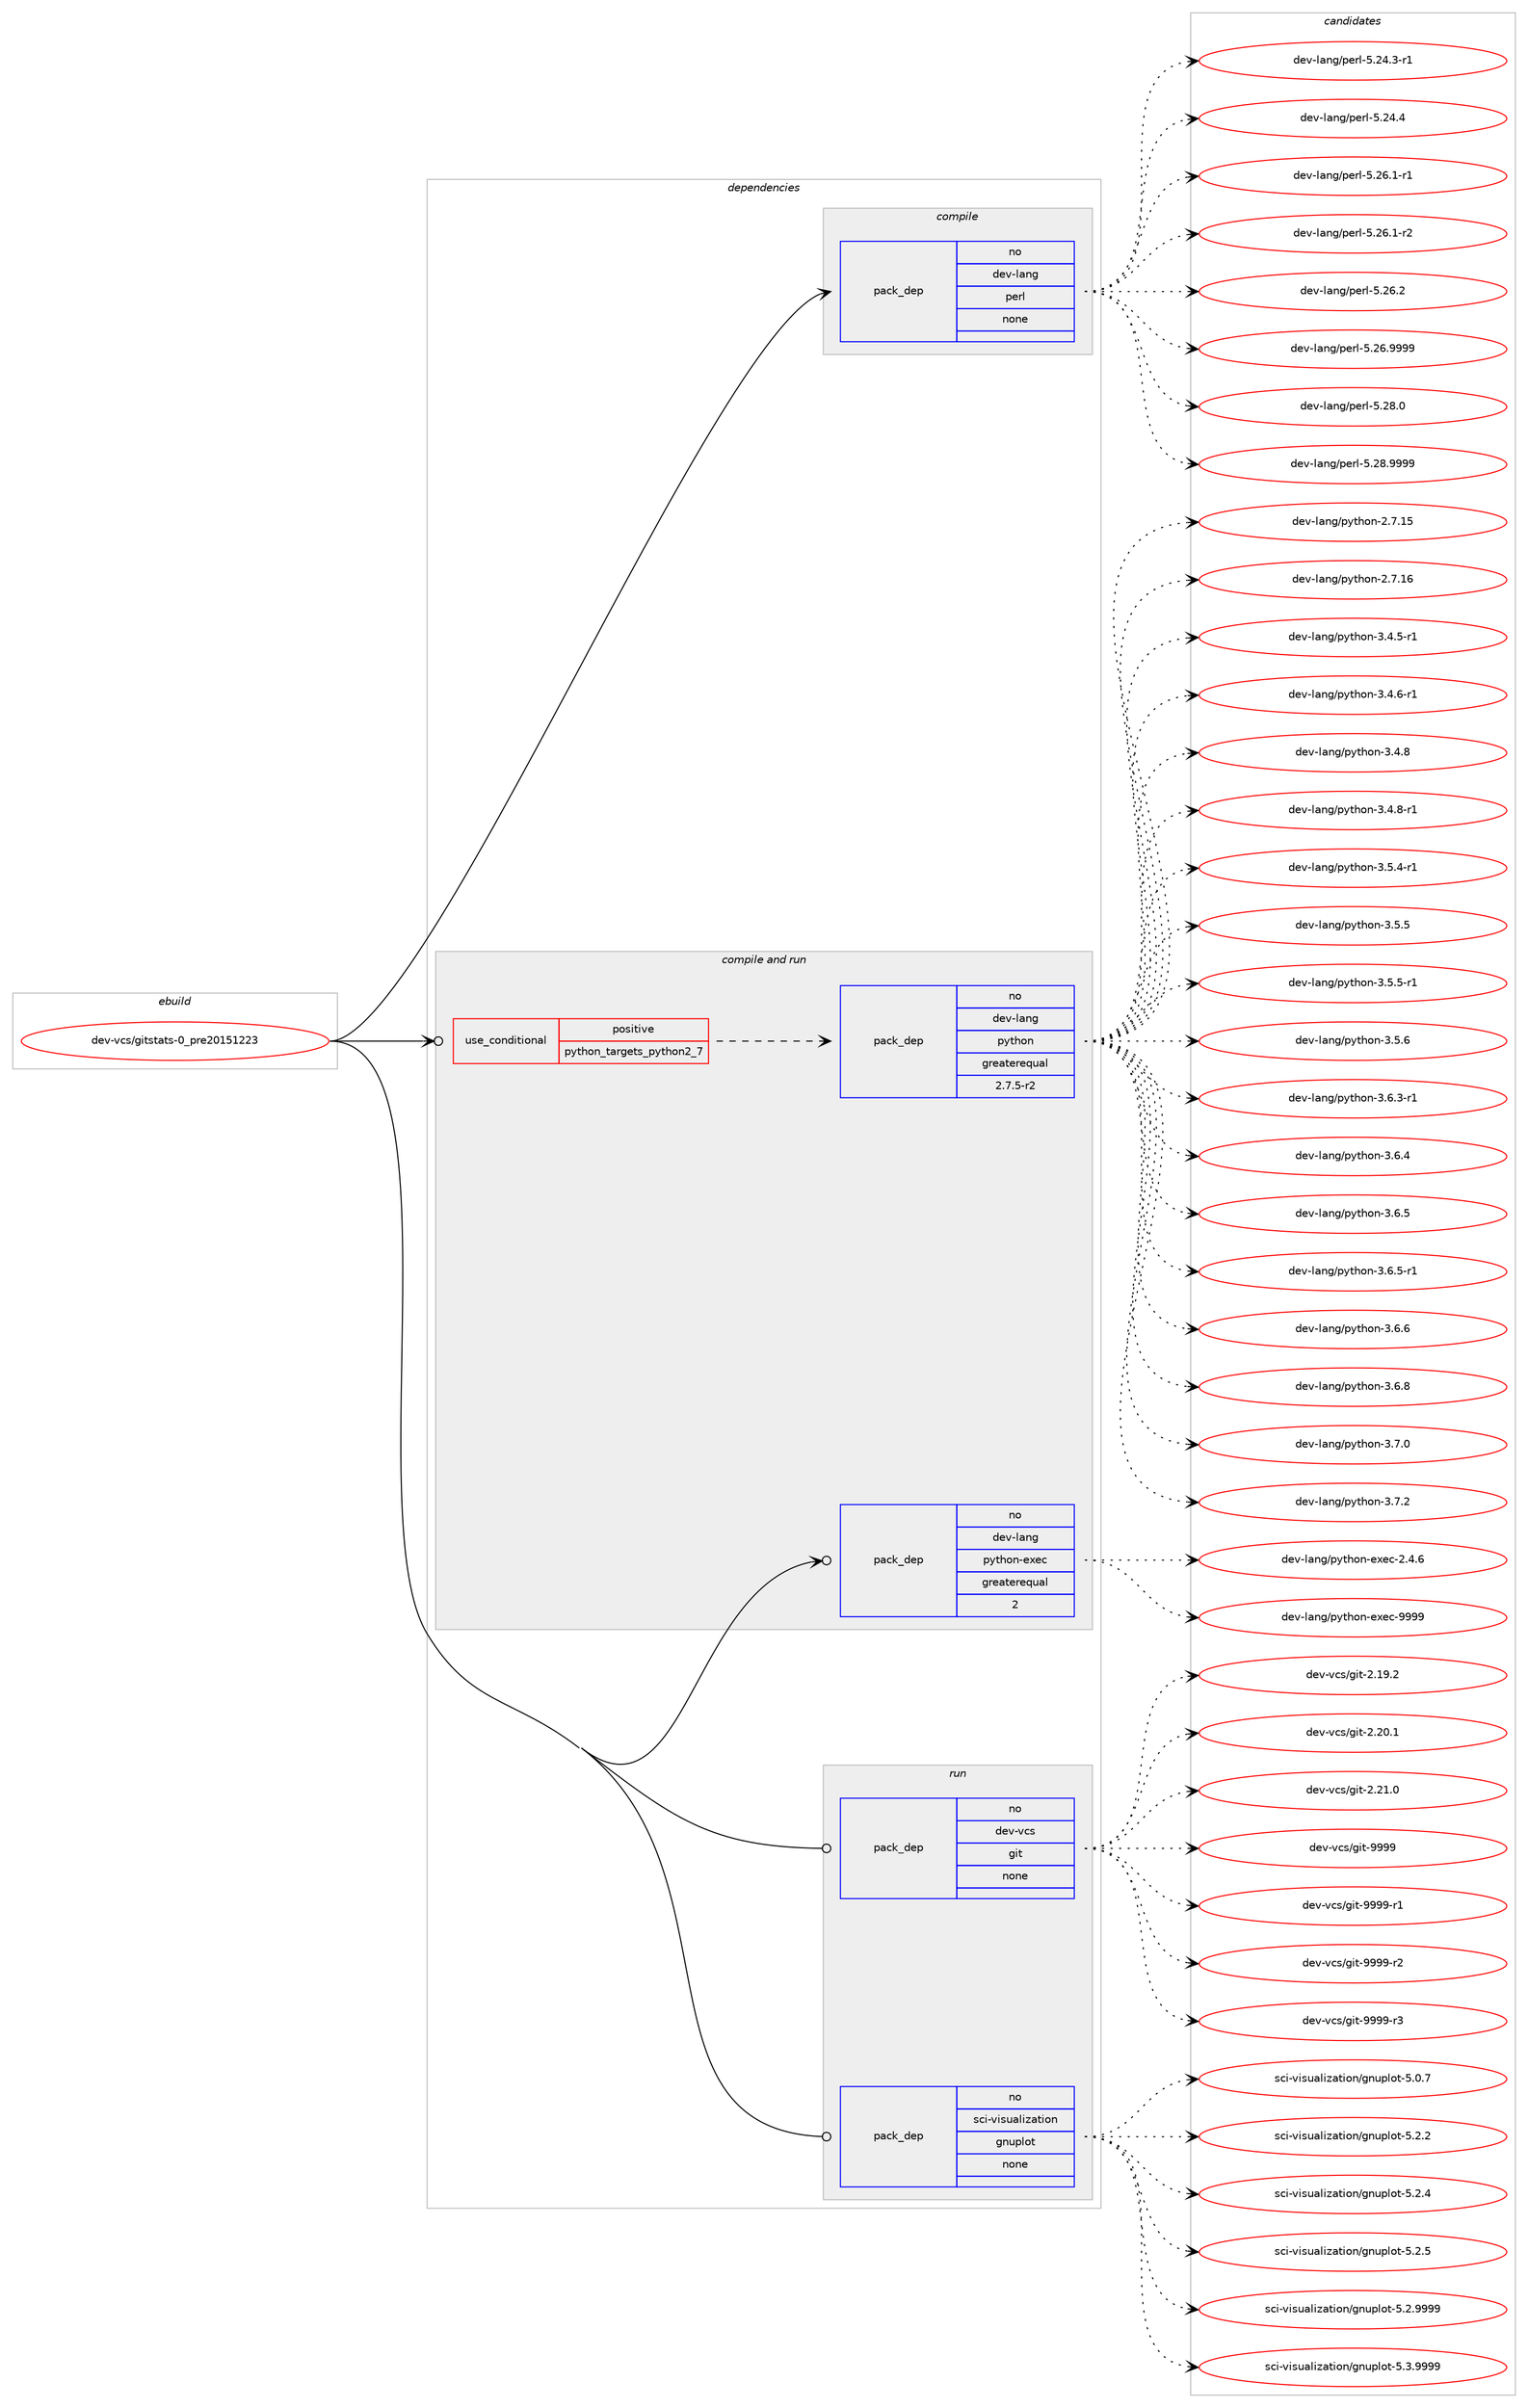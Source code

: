 digraph prolog {

# *************
# Graph options
# *************

newrank=true;
concentrate=true;
compound=true;
graph [rankdir=LR,fontname=Helvetica,fontsize=10,ranksep=1.5];#, ranksep=2.5, nodesep=0.2];
edge  [arrowhead=vee];
node  [fontname=Helvetica,fontsize=10];

# **********
# The ebuild
# **********

subgraph cluster_leftcol {
color=gray;
rank=same;
label=<<i>ebuild</i>>;
id [label="dev-vcs/gitstats-0_pre20151223", color=red, width=4, href="../dev-vcs/gitstats-0_pre20151223.svg"];
}

# ****************
# The dependencies
# ****************

subgraph cluster_midcol {
color=gray;
label=<<i>dependencies</i>>;
subgraph cluster_compile {
fillcolor="#eeeeee";
style=filled;
label=<<i>compile</i>>;
subgraph pack1102548 {
dependency1552000 [label=<<TABLE BORDER="0" CELLBORDER="1" CELLSPACING="0" CELLPADDING="4" WIDTH="220"><TR><TD ROWSPAN="6" CELLPADDING="30">pack_dep</TD></TR><TR><TD WIDTH="110">no</TD></TR><TR><TD>dev-lang</TD></TR><TR><TD>perl</TD></TR><TR><TD>none</TD></TR><TR><TD></TD></TR></TABLE>>, shape=none, color=blue];
}
id:e -> dependency1552000:w [weight=20,style="solid",arrowhead="vee"];
}
subgraph cluster_compileandrun {
fillcolor="#eeeeee";
style=filled;
label=<<i>compile and run</i>>;
subgraph cond425697 {
dependency1552001 [label=<<TABLE BORDER="0" CELLBORDER="1" CELLSPACING="0" CELLPADDING="4"><TR><TD ROWSPAN="3" CELLPADDING="10">use_conditional</TD></TR><TR><TD>positive</TD></TR><TR><TD>python_targets_python2_7</TD></TR></TABLE>>, shape=none, color=red];
subgraph pack1102549 {
dependency1552002 [label=<<TABLE BORDER="0" CELLBORDER="1" CELLSPACING="0" CELLPADDING="4" WIDTH="220"><TR><TD ROWSPAN="6" CELLPADDING="30">pack_dep</TD></TR><TR><TD WIDTH="110">no</TD></TR><TR><TD>dev-lang</TD></TR><TR><TD>python</TD></TR><TR><TD>greaterequal</TD></TR><TR><TD>2.7.5-r2</TD></TR></TABLE>>, shape=none, color=blue];
}
dependency1552001:e -> dependency1552002:w [weight=20,style="dashed",arrowhead="vee"];
}
id:e -> dependency1552001:w [weight=20,style="solid",arrowhead="odotvee"];
subgraph pack1102550 {
dependency1552003 [label=<<TABLE BORDER="0" CELLBORDER="1" CELLSPACING="0" CELLPADDING="4" WIDTH="220"><TR><TD ROWSPAN="6" CELLPADDING="30">pack_dep</TD></TR><TR><TD WIDTH="110">no</TD></TR><TR><TD>dev-lang</TD></TR><TR><TD>python-exec</TD></TR><TR><TD>greaterequal</TD></TR><TR><TD>2</TD></TR></TABLE>>, shape=none, color=blue];
}
id:e -> dependency1552003:w [weight=20,style="solid",arrowhead="odotvee"];
}
subgraph cluster_run {
fillcolor="#eeeeee";
style=filled;
label=<<i>run</i>>;
subgraph pack1102551 {
dependency1552004 [label=<<TABLE BORDER="0" CELLBORDER="1" CELLSPACING="0" CELLPADDING="4" WIDTH="220"><TR><TD ROWSPAN="6" CELLPADDING="30">pack_dep</TD></TR><TR><TD WIDTH="110">no</TD></TR><TR><TD>dev-vcs</TD></TR><TR><TD>git</TD></TR><TR><TD>none</TD></TR><TR><TD></TD></TR></TABLE>>, shape=none, color=blue];
}
id:e -> dependency1552004:w [weight=20,style="solid",arrowhead="odot"];
subgraph pack1102552 {
dependency1552005 [label=<<TABLE BORDER="0" CELLBORDER="1" CELLSPACING="0" CELLPADDING="4" WIDTH="220"><TR><TD ROWSPAN="6" CELLPADDING="30">pack_dep</TD></TR><TR><TD WIDTH="110">no</TD></TR><TR><TD>sci-visualization</TD></TR><TR><TD>gnuplot</TD></TR><TR><TD>none</TD></TR><TR><TD></TD></TR></TABLE>>, shape=none, color=blue];
}
id:e -> dependency1552005:w [weight=20,style="solid",arrowhead="odot"];
}
}

# **************
# The candidates
# **************

subgraph cluster_choices {
rank=same;
color=gray;
label=<<i>candidates</i>>;

subgraph choice1102548 {
color=black;
nodesep=1;
choice100101118451089711010347112101114108455346505246514511449 [label="dev-lang/perl-5.24.3-r1", color=red, width=4,href="../dev-lang/perl-5.24.3-r1.svg"];
choice10010111845108971101034711210111410845534650524652 [label="dev-lang/perl-5.24.4", color=red, width=4,href="../dev-lang/perl-5.24.4.svg"];
choice100101118451089711010347112101114108455346505446494511449 [label="dev-lang/perl-5.26.1-r1", color=red, width=4,href="../dev-lang/perl-5.26.1-r1.svg"];
choice100101118451089711010347112101114108455346505446494511450 [label="dev-lang/perl-5.26.1-r2", color=red, width=4,href="../dev-lang/perl-5.26.1-r2.svg"];
choice10010111845108971101034711210111410845534650544650 [label="dev-lang/perl-5.26.2", color=red, width=4,href="../dev-lang/perl-5.26.2.svg"];
choice10010111845108971101034711210111410845534650544657575757 [label="dev-lang/perl-5.26.9999", color=red, width=4,href="../dev-lang/perl-5.26.9999.svg"];
choice10010111845108971101034711210111410845534650564648 [label="dev-lang/perl-5.28.0", color=red, width=4,href="../dev-lang/perl-5.28.0.svg"];
choice10010111845108971101034711210111410845534650564657575757 [label="dev-lang/perl-5.28.9999", color=red, width=4,href="../dev-lang/perl-5.28.9999.svg"];
dependency1552000:e -> choice100101118451089711010347112101114108455346505246514511449:w [style=dotted,weight="100"];
dependency1552000:e -> choice10010111845108971101034711210111410845534650524652:w [style=dotted,weight="100"];
dependency1552000:e -> choice100101118451089711010347112101114108455346505446494511449:w [style=dotted,weight="100"];
dependency1552000:e -> choice100101118451089711010347112101114108455346505446494511450:w [style=dotted,weight="100"];
dependency1552000:e -> choice10010111845108971101034711210111410845534650544650:w [style=dotted,weight="100"];
dependency1552000:e -> choice10010111845108971101034711210111410845534650544657575757:w [style=dotted,weight="100"];
dependency1552000:e -> choice10010111845108971101034711210111410845534650564648:w [style=dotted,weight="100"];
dependency1552000:e -> choice10010111845108971101034711210111410845534650564657575757:w [style=dotted,weight="100"];
}
subgraph choice1102549 {
color=black;
nodesep=1;
choice10010111845108971101034711212111610411111045504655464953 [label="dev-lang/python-2.7.15", color=red, width=4,href="../dev-lang/python-2.7.15.svg"];
choice10010111845108971101034711212111610411111045504655464954 [label="dev-lang/python-2.7.16", color=red, width=4,href="../dev-lang/python-2.7.16.svg"];
choice1001011184510897110103471121211161041111104551465246534511449 [label="dev-lang/python-3.4.5-r1", color=red, width=4,href="../dev-lang/python-3.4.5-r1.svg"];
choice1001011184510897110103471121211161041111104551465246544511449 [label="dev-lang/python-3.4.6-r1", color=red, width=4,href="../dev-lang/python-3.4.6-r1.svg"];
choice100101118451089711010347112121116104111110455146524656 [label="dev-lang/python-3.4.8", color=red, width=4,href="../dev-lang/python-3.4.8.svg"];
choice1001011184510897110103471121211161041111104551465246564511449 [label="dev-lang/python-3.4.8-r1", color=red, width=4,href="../dev-lang/python-3.4.8-r1.svg"];
choice1001011184510897110103471121211161041111104551465346524511449 [label="dev-lang/python-3.5.4-r1", color=red, width=4,href="../dev-lang/python-3.5.4-r1.svg"];
choice100101118451089711010347112121116104111110455146534653 [label="dev-lang/python-3.5.5", color=red, width=4,href="../dev-lang/python-3.5.5.svg"];
choice1001011184510897110103471121211161041111104551465346534511449 [label="dev-lang/python-3.5.5-r1", color=red, width=4,href="../dev-lang/python-3.5.5-r1.svg"];
choice100101118451089711010347112121116104111110455146534654 [label="dev-lang/python-3.5.6", color=red, width=4,href="../dev-lang/python-3.5.6.svg"];
choice1001011184510897110103471121211161041111104551465446514511449 [label="dev-lang/python-3.6.3-r1", color=red, width=4,href="../dev-lang/python-3.6.3-r1.svg"];
choice100101118451089711010347112121116104111110455146544652 [label="dev-lang/python-3.6.4", color=red, width=4,href="../dev-lang/python-3.6.4.svg"];
choice100101118451089711010347112121116104111110455146544653 [label="dev-lang/python-3.6.5", color=red, width=4,href="../dev-lang/python-3.6.5.svg"];
choice1001011184510897110103471121211161041111104551465446534511449 [label="dev-lang/python-3.6.5-r1", color=red, width=4,href="../dev-lang/python-3.6.5-r1.svg"];
choice100101118451089711010347112121116104111110455146544654 [label="dev-lang/python-3.6.6", color=red, width=4,href="../dev-lang/python-3.6.6.svg"];
choice100101118451089711010347112121116104111110455146544656 [label="dev-lang/python-3.6.8", color=red, width=4,href="../dev-lang/python-3.6.8.svg"];
choice100101118451089711010347112121116104111110455146554648 [label="dev-lang/python-3.7.0", color=red, width=4,href="../dev-lang/python-3.7.0.svg"];
choice100101118451089711010347112121116104111110455146554650 [label="dev-lang/python-3.7.2", color=red, width=4,href="../dev-lang/python-3.7.2.svg"];
dependency1552002:e -> choice10010111845108971101034711212111610411111045504655464953:w [style=dotted,weight="100"];
dependency1552002:e -> choice10010111845108971101034711212111610411111045504655464954:w [style=dotted,weight="100"];
dependency1552002:e -> choice1001011184510897110103471121211161041111104551465246534511449:w [style=dotted,weight="100"];
dependency1552002:e -> choice1001011184510897110103471121211161041111104551465246544511449:w [style=dotted,weight="100"];
dependency1552002:e -> choice100101118451089711010347112121116104111110455146524656:w [style=dotted,weight="100"];
dependency1552002:e -> choice1001011184510897110103471121211161041111104551465246564511449:w [style=dotted,weight="100"];
dependency1552002:e -> choice1001011184510897110103471121211161041111104551465346524511449:w [style=dotted,weight="100"];
dependency1552002:e -> choice100101118451089711010347112121116104111110455146534653:w [style=dotted,weight="100"];
dependency1552002:e -> choice1001011184510897110103471121211161041111104551465346534511449:w [style=dotted,weight="100"];
dependency1552002:e -> choice100101118451089711010347112121116104111110455146534654:w [style=dotted,weight="100"];
dependency1552002:e -> choice1001011184510897110103471121211161041111104551465446514511449:w [style=dotted,weight="100"];
dependency1552002:e -> choice100101118451089711010347112121116104111110455146544652:w [style=dotted,weight="100"];
dependency1552002:e -> choice100101118451089711010347112121116104111110455146544653:w [style=dotted,weight="100"];
dependency1552002:e -> choice1001011184510897110103471121211161041111104551465446534511449:w [style=dotted,weight="100"];
dependency1552002:e -> choice100101118451089711010347112121116104111110455146544654:w [style=dotted,weight="100"];
dependency1552002:e -> choice100101118451089711010347112121116104111110455146544656:w [style=dotted,weight="100"];
dependency1552002:e -> choice100101118451089711010347112121116104111110455146554648:w [style=dotted,weight="100"];
dependency1552002:e -> choice100101118451089711010347112121116104111110455146554650:w [style=dotted,weight="100"];
}
subgraph choice1102550 {
color=black;
nodesep=1;
choice1001011184510897110103471121211161041111104510112010199455046524654 [label="dev-lang/python-exec-2.4.6", color=red, width=4,href="../dev-lang/python-exec-2.4.6.svg"];
choice10010111845108971101034711212111610411111045101120101994557575757 [label="dev-lang/python-exec-9999", color=red, width=4,href="../dev-lang/python-exec-9999.svg"];
dependency1552003:e -> choice1001011184510897110103471121211161041111104510112010199455046524654:w [style=dotted,weight="100"];
dependency1552003:e -> choice10010111845108971101034711212111610411111045101120101994557575757:w [style=dotted,weight="100"];
}
subgraph choice1102551 {
color=black;
nodesep=1;
choice10010111845118991154710310511645504649574650 [label="dev-vcs/git-2.19.2", color=red, width=4,href="../dev-vcs/git-2.19.2.svg"];
choice10010111845118991154710310511645504650484649 [label="dev-vcs/git-2.20.1", color=red, width=4,href="../dev-vcs/git-2.20.1.svg"];
choice10010111845118991154710310511645504650494648 [label="dev-vcs/git-2.21.0", color=red, width=4,href="../dev-vcs/git-2.21.0.svg"];
choice1001011184511899115471031051164557575757 [label="dev-vcs/git-9999", color=red, width=4,href="../dev-vcs/git-9999.svg"];
choice10010111845118991154710310511645575757574511449 [label="dev-vcs/git-9999-r1", color=red, width=4,href="../dev-vcs/git-9999-r1.svg"];
choice10010111845118991154710310511645575757574511450 [label="dev-vcs/git-9999-r2", color=red, width=4,href="../dev-vcs/git-9999-r2.svg"];
choice10010111845118991154710310511645575757574511451 [label="dev-vcs/git-9999-r3", color=red, width=4,href="../dev-vcs/git-9999-r3.svg"];
dependency1552004:e -> choice10010111845118991154710310511645504649574650:w [style=dotted,weight="100"];
dependency1552004:e -> choice10010111845118991154710310511645504650484649:w [style=dotted,weight="100"];
dependency1552004:e -> choice10010111845118991154710310511645504650494648:w [style=dotted,weight="100"];
dependency1552004:e -> choice1001011184511899115471031051164557575757:w [style=dotted,weight="100"];
dependency1552004:e -> choice10010111845118991154710310511645575757574511449:w [style=dotted,weight="100"];
dependency1552004:e -> choice10010111845118991154710310511645575757574511450:w [style=dotted,weight="100"];
dependency1552004:e -> choice10010111845118991154710310511645575757574511451:w [style=dotted,weight="100"];
}
subgraph choice1102552 {
color=black;
nodesep=1;
choice1159910545118105115117971081051229711610511111047103110117112108111116455346484655 [label="sci-visualization/gnuplot-5.0.7", color=red, width=4,href="../sci-visualization/gnuplot-5.0.7.svg"];
choice1159910545118105115117971081051229711610511111047103110117112108111116455346504650 [label="sci-visualization/gnuplot-5.2.2", color=red, width=4,href="../sci-visualization/gnuplot-5.2.2.svg"];
choice1159910545118105115117971081051229711610511111047103110117112108111116455346504652 [label="sci-visualization/gnuplot-5.2.4", color=red, width=4,href="../sci-visualization/gnuplot-5.2.4.svg"];
choice1159910545118105115117971081051229711610511111047103110117112108111116455346504653 [label="sci-visualization/gnuplot-5.2.5", color=red, width=4,href="../sci-visualization/gnuplot-5.2.5.svg"];
choice1159910545118105115117971081051229711610511111047103110117112108111116455346504657575757 [label="sci-visualization/gnuplot-5.2.9999", color=red, width=4,href="../sci-visualization/gnuplot-5.2.9999.svg"];
choice1159910545118105115117971081051229711610511111047103110117112108111116455346514657575757 [label="sci-visualization/gnuplot-5.3.9999", color=red, width=4,href="../sci-visualization/gnuplot-5.3.9999.svg"];
dependency1552005:e -> choice1159910545118105115117971081051229711610511111047103110117112108111116455346484655:w [style=dotted,weight="100"];
dependency1552005:e -> choice1159910545118105115117971081051229711610511111047103110117112108111116455346504650:w [style=dotted,weight="100"];
dependency1552005:e -> choice1159910545118105115117971081051229711610511111047103110117112108111116455346504652:w [style=dotted,weight="100"];
dependency1552005:e -> choice1159910545118105115117971081051229711610511111047103110117112108111116455346504653:w [style=dotted,weight="100"];
dependency1552005:e -> choice1159910545118105115117971081051229711610511111047103110117112108111116455346504657575757:w [style=dotted,weight="100"];
dependency1552005:e -> choice1159910545118105115117971081051229711610511111047103110117112108111116455346514657575757:w [style=dotted,weight="100"];
}
}

}
